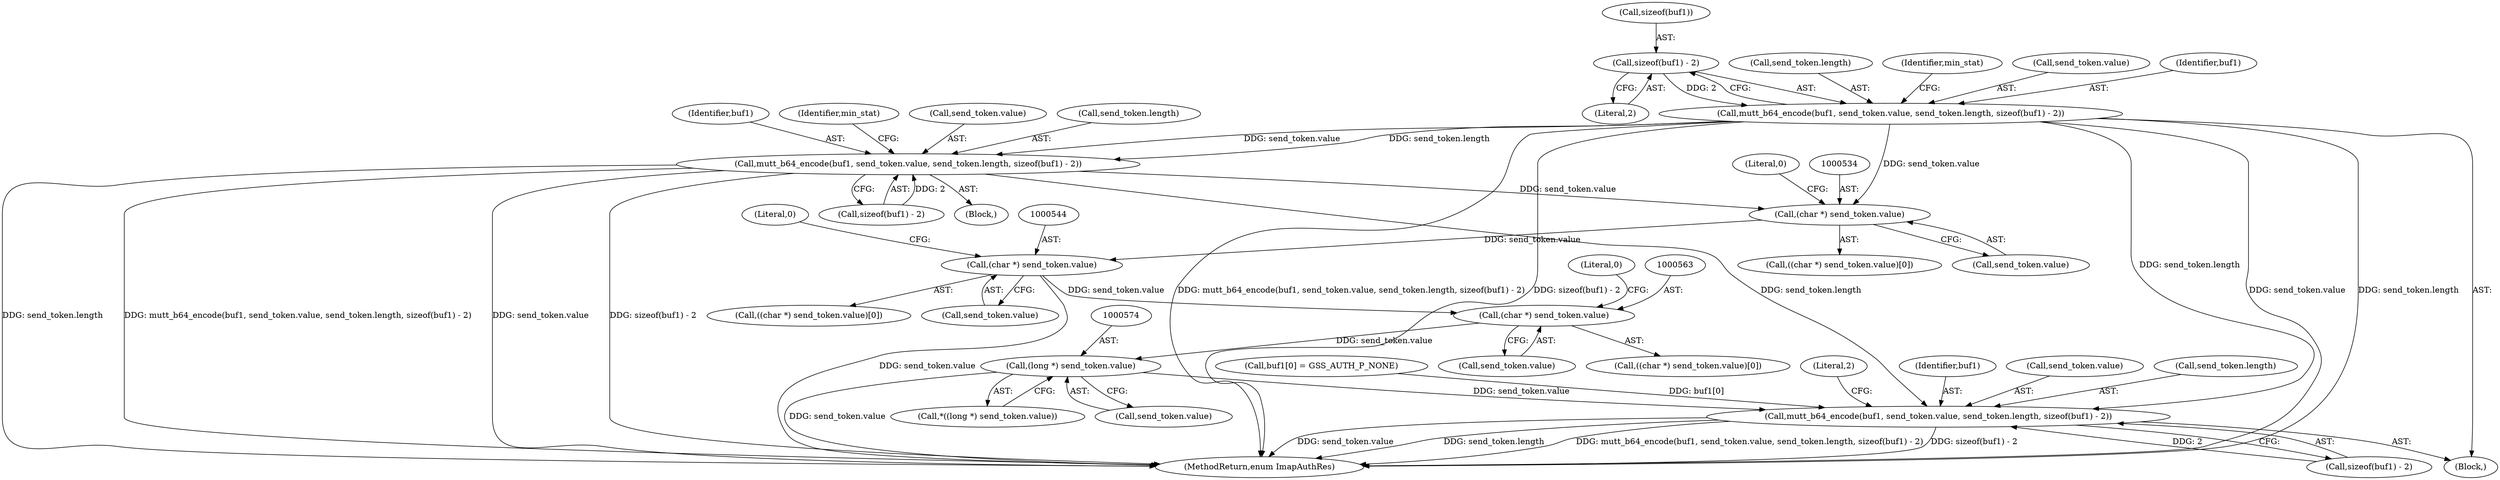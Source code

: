 digraph "0_neomutt_6f163e07ae68654d7ac5268cbb7565f6df79ad85_0@API" {
"1000320" [label="(Call,sizeof(buf1) - 2)"];
"1000312" [label="(Call,mutt_b64_encode(buf1, send_token.value, send_token.length, sizeof(buf1) - 2))"];
"1000431" [label="(Call,mutt_b64_encode(buf1, send_token.value, send_token.length, sizeof(buf1) - 2))"];
"1000533" [label="(Call,(char *) send_token.value)"];
"1000543" [label="(Call,(char *) send_token.value)"];
"1000562" [label="(Call,(char *) send_token.value)"];
"1000573" [label="(Call,(long *) send_token.value)"];
"1000679" [label="(Call,mutt_b64_encode(buf1, send_token.value, send_token.length, sizeof(buf1) - 2))"];
"1000542" [label="(Call,((char *) send_token.value)[0])"];
"1000680" [label="(Identifier,buf1)"];
"1000545" [label="(Call,send_token.value)"];
"1000433" [label="(Call,send_token.value)"];
"1000681" [label="(Call,send_token.value)"];
"1000561" [label="(Call,((char *) send_token.value)[0])"];
"1000548" [label="(Literal,0)"];
"1000564" [label="(Call,send_token.value)"];
"1000684" [label="(Call,send_token.length)"];
"1000321" [label="(Call,sizeof(buf1))"];
"1000533" [label="(Call,(char *) send_token.value)"];
"1000436" [label="(Call,send_token.length)"];
"1000535" [label="(Call,send_token.value)"];
"1000532" [label="(Call,((char *) send_token.value)[0])"];
"1000562" [label="(Call,(char *) send_token.value)"];
"1000572" [label="(Call,*((long *) send_token.value))"];
"1000323" [label="(Literal,2)"];
"1000439" [label="(Call,sizeof(buf1) - 2)"];
"1000538" [label="(Literal,0)"];
"1000543" [label="(Call,(char *) send_token.value)"];
"1000432" [label="(Identifier,buf1)"];
"1000320" [label="(Call,sizeof(buf1) - 2)"];
"1000575" [label="(Call,send_token.value)"];
"1000617" [label="(Call,buf1[0] = GSS_AUTH_P_NONE)"];
"1000317" [label="(Call,send_token.length)"];
"1000312" [label="(Call,mutt_b64_encode(buf1, send_token.value, send_token.length, sizeof(buf1) - 2))"];
"1000326" [label="(Identifier,min_stat)"];
"1000314" [label="(Call,send_token.value)"];
"1000313" [label="(Identifier,buf1)"];
"1000431" [label="(Call,mutt_b64_encode(buf1, send_token.value, send_token.length, sizeof(buf1) - 2))"];
"1000445" [label="(Identifier,min_stat)"];
"1000687" [label="(Call,sizeof(buf1) - 2)"];
"1000679" [label="(Call,mutt_b64_encode(buf1, send_token.value, send_token.length, sizeof(buf1) - 2))"];
"1000120" [label="(Block,)"];
"1000567" [label="(Literal,0)"];
"1000573" [label="(Call,(long *) send_token.value)"];
"1000782" [label="(MethodReturn,enum ImapAuthRes)"];
"1000343" [label="(Block,)"];
"1000692" [label="(Literal,2)"];
"1000320" -> "1000312"  [label="AST: "];
"1000320" -> "1000323"  [label="CFG: "];
"1000321" -> "1000320"  [label="AST: "];
"1000323" -> "1000320"  [label="AST: "];
"1000312" -> "1000320"  [label="CFG: "];
"1000320" -> "1000312"  [label="DDG: 2"];
"1000312" -> "1000120"  [label="AST: "];
"1000313" -> "1000312"  [label="AST: "];
"1000314" -> "1000312"  [label="AST: "];
"1000317" -> "1000312"  [label="AST: "];
"1000326" -> "1000312"  [label="CFG: "];
"1000312" -> "1000782"  [label="DDG: mutt_b64_encode(buf1, send_token.value, send_token.length, sizeof(buf1) - 2)"];
"1000312" -> "1000782"  [label="DDG: sizeof(buf1) - 2"];
"1000312" -> "1000782"  [label="DDG: send_token.value"];
"1000312" -> "1000782"  [label="DDG: send_token.length"];
"1000312" -> "1000431"  [label="DDG: send_token.value"];
"1000312" -> "1000431"  [label="DDG: send_token.length"];
"1000312" -> "1000533"  [label="DDG: send_token.value"];
"1000312" -> "1000679"  [label="DDG: send_token.length"];
"1000431" -> "1000343"  [label="AST: "];
"1000431" -> "1000439"  [label="CFG: "];
"1000432" -> "1000431"  [label="AST: "];
"1000433" -> "1000431"  [label="AST: "];
"1000436" -> "1000431"  [label="AST: "];
"1000439" -> "1000431"  [label="AST: "];
"1000445" -> "1000431"  [label="CFG: "];
"1000431" -> "1000782"  [label="DDG: send_token.length"];
"1000431" -> "1000782"  [label="DDG: mutt_b64_encode(buf1, send_token.value, send_token.length, sizeof(buf1) - 2)"];
"1000431" -> "1000782"  [label="DDG: send_token.value"];
"1000431" -> "1000782"  [label="DDG: sizeof(buf1) - 2"];
"1000439" -> "1000431"  [label="DDG: 2"];
"1000431" -> "1000533"  [label="DDG: send_token.value"];
"1000431" -> "1000679"  [label="DDG: send_token.length"];
"1000533" -> "1000532"  [label="AST: "];
"1000533" -> "1000535"  [label="CFG: "];
"1000534" -> "1000533"  [label="AST: "];
"1000535" -> "1000533"  [label="AST: "];
"1000538" -> "1000533"  [label="CFG: "];
"1000533" -> "1000543"  [label="DDG: send_token.value"];
"1000543" -> "1000542"  [label="AST: "];
"1000543" -> "1000545"  [label="CFG: "];
"1000544" -> "1000543"  [label="AST: "];
"1000545" -> "1000543"  [label="AST: "];
"1000548" -> "1000543"  [label="CFG: "];
"1000543" -> "1000782"  [label="DDG: send_token.value"];
"1000543" -> "1000562"  [label="DDG: send_token.value"];
"1000562" -> "1000561"  [label="AST: "];
"1000562" -> "1000564"  [label="CFG: "];
"1000563" -> "1000562"  [label="AST: "];
"1000564" -> "1000562"  [label="AST: "];
"1000567" -> "1000562"  [label="CFG: "];
"1000562" -> "1000573"  [label="DDG: send_token.value"];
"1000573" -> "1000572"  [label="AST: "];
"1000573" -> "1000575"  [label="CFG: "];
"1000574" -> "1000573"  [label="AST: "];
"1000575" -> "1000573"  [label="AST: "];
"1000572" -> "1000573"  [label="CFG: "];
"1000573" -> "1000782"  [label="DDG: send_token.value"];
"1000573" -> "1000679"  [label="DDG: send_token.value"];
"1000679" -> "1000120"  [label="AST: "];
"1000679" -> "1000687"  [label="CFG: "];
"1000680" -> "1000679"  [label="AST: "];
"1000681" -> "1000679"  [label="AST: "];
"1000684" -> "1000679"  [label="AST: "];
"1000687" -> "1000679"  [label="AST: "];
"1000692" -> "1000679"  [label="CFG: "];
"1000679" -> "1000782"  [label="DDG: send_token.value"];
"1000679" -> "1000782"  [label="DDG: send_token.length"];
"1000679" -> "1000782"  [label="DDG: mutt_b64_encode(buf1, send_token.value, send_token.length, sizeof(buf1) - 2)"];
"1000679" -> "1000782"  [label="DDG: sizeof(buf1) - 2"];
"1000617" -> "1000679"  [label="DDG: buf1[0]"];
"1000687" -> "1000679"  [label="DDG: 2"];
}
